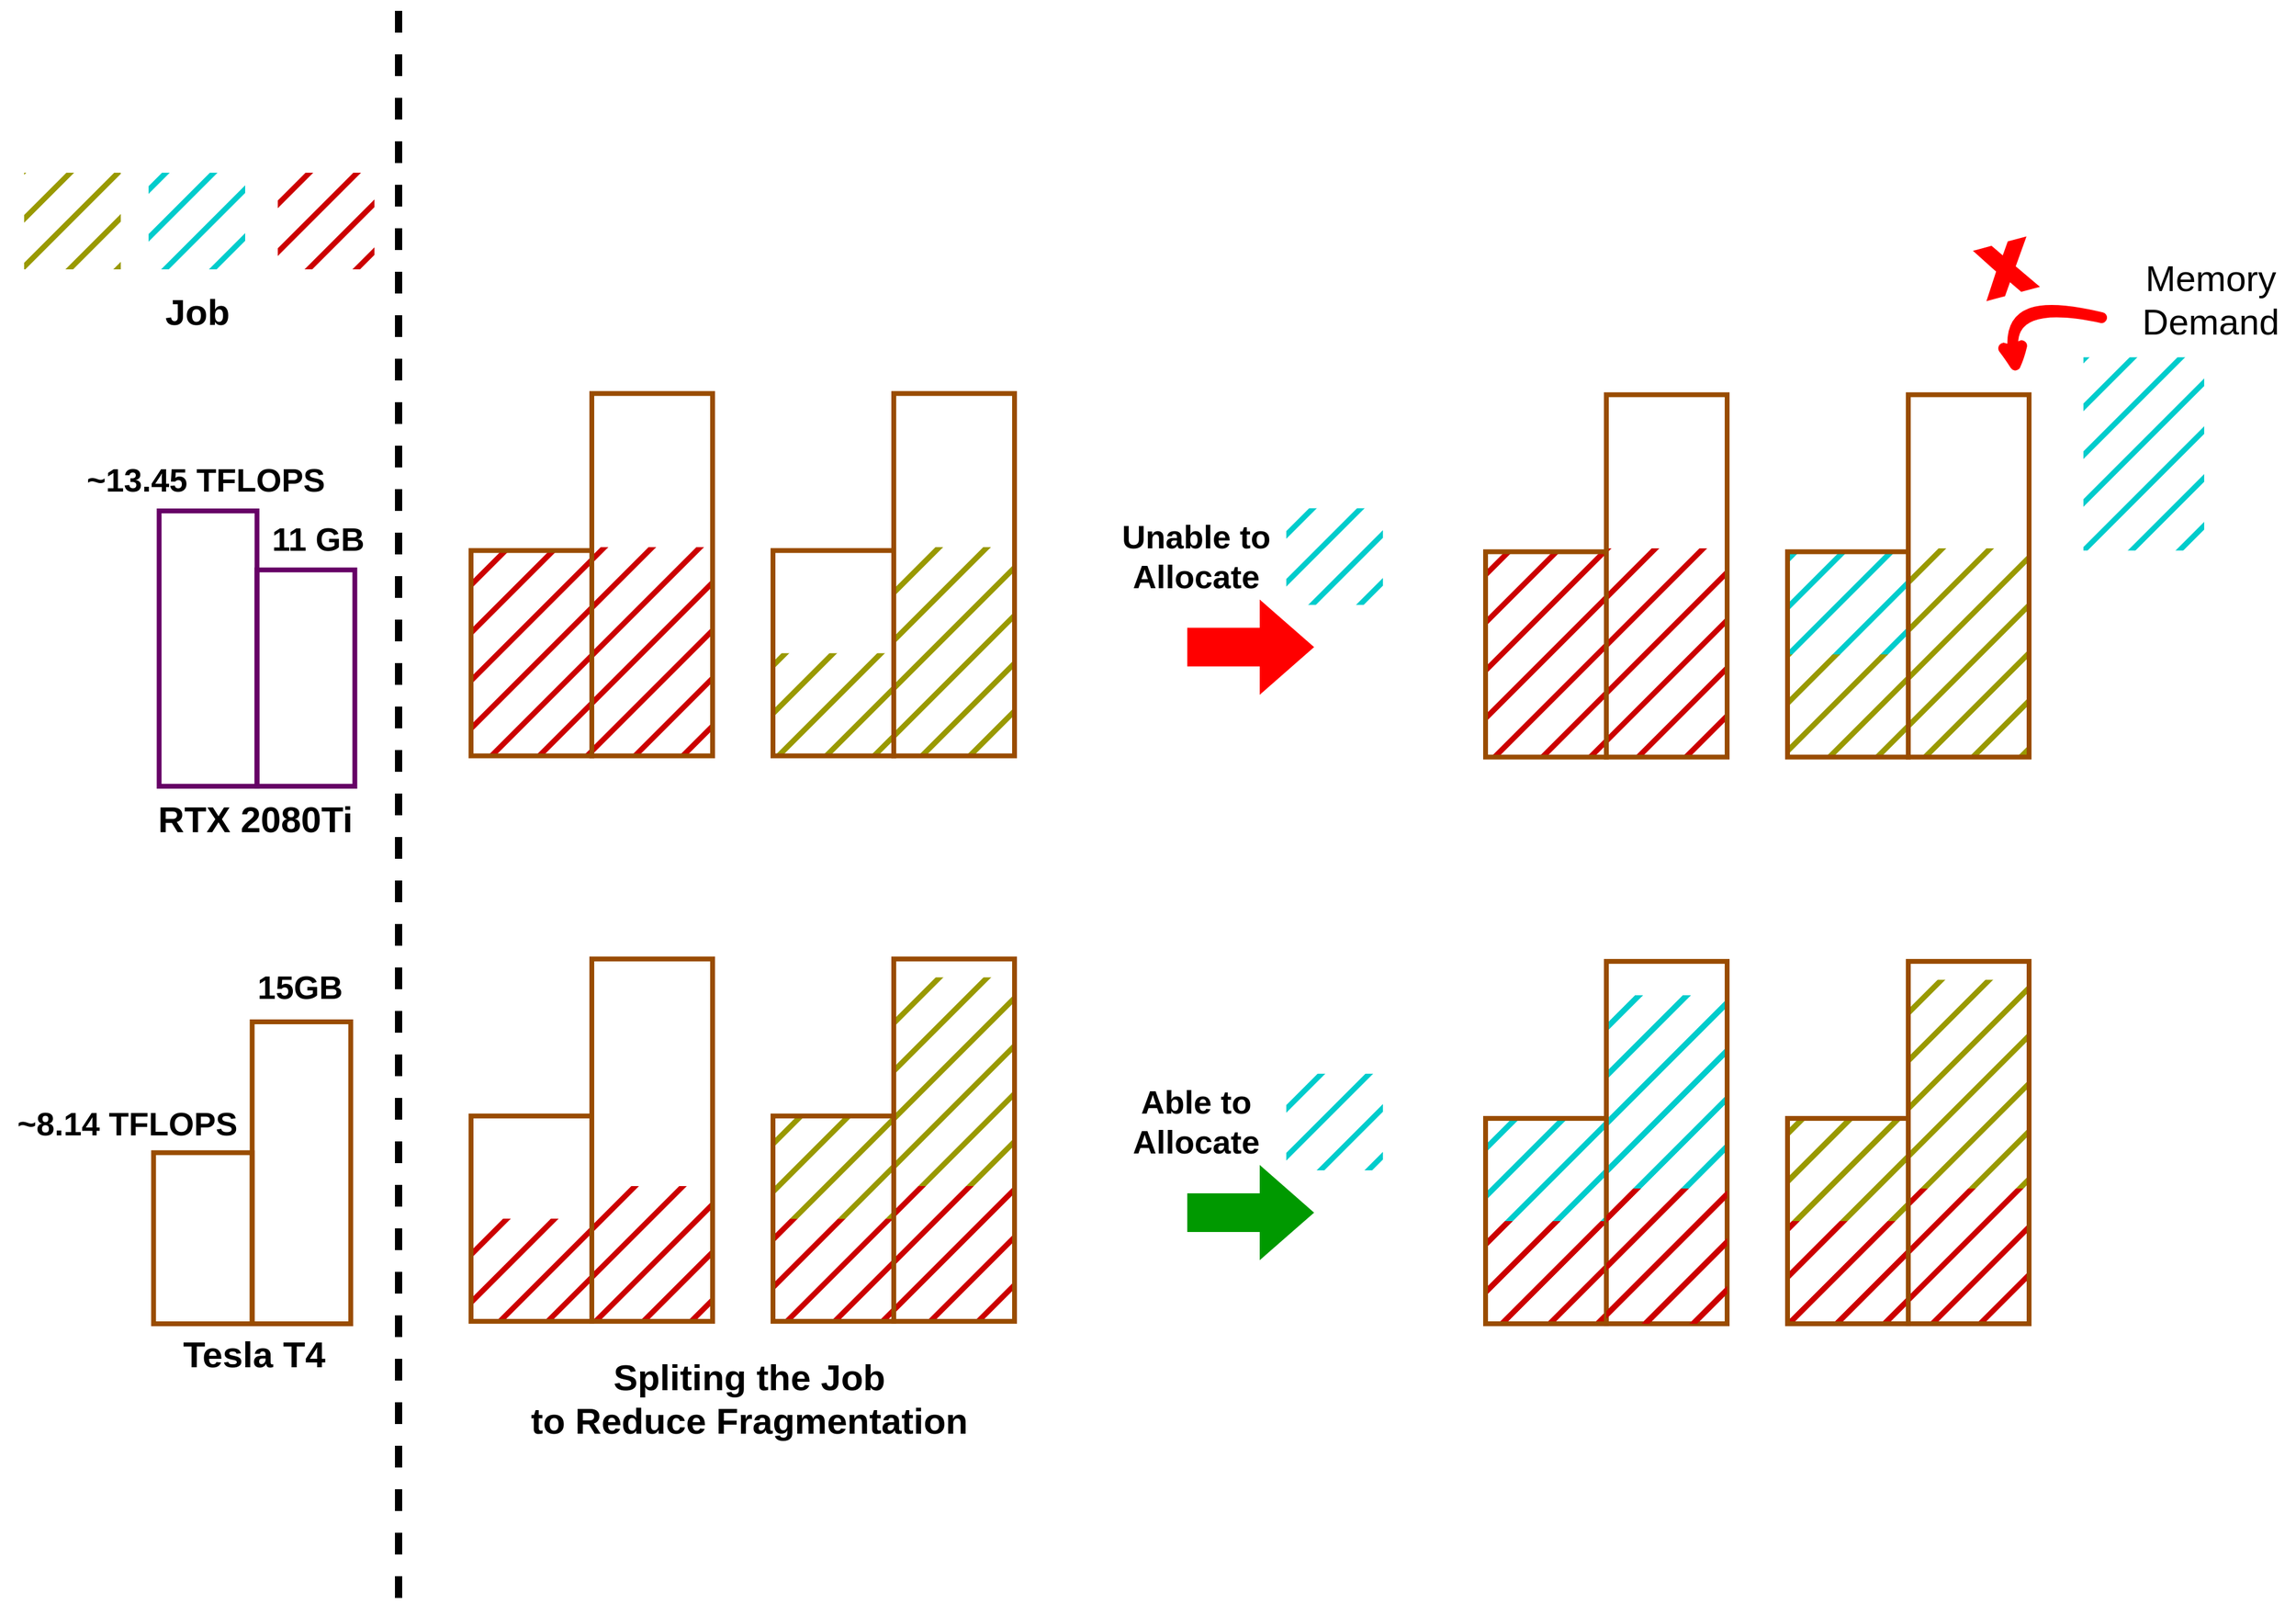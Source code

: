 <mxfile version="20.2.3" type="device"><diagram id="jOgqkO7fsP0xOH7pFkIX" name="第 1 页"><mxGraphModel dx="517" dy="4796" grid="1" gridSize="10" guides="1" tooltips="1" connect="1" arrows="1" fold="1" page="1" pageScale="1" pageWidth="827" pageHeight="1169" math="0" shadow="0"><root><mxCell id="0"/><mxCell id="1" parent="0"/><mxCell id="PcUgP4oOOBcGrtsSLSnk-47" value="" style="rounded=0;whiteSpace=wrap;html=1;strokeWidth=3;fillColor=#CC0000;fontColor=#000000;strokeColor=none;fillStyle=hatch;container=0;fontStyle=1;fontFamily=Arail;fontSize=70;" parent="1" vertex="1"><mxGeometry x="2470" y="-2026.2" width="100" height="170" as="geometry"/></mxCell><mxCell id="PcUgP4oOOBcGrtsSLSnk-12" value="" style="rounded=0;whiteSpace=wrap;html=1;strokeWidth=4;fillColor=none;fillStyle=zigzag-line;strokeColor=#994C00;" parent="1" vertex="1"><mxGeometry x="2470" y="-2027.2" width="100" height="170" as="geometry"/></mxCell><mxCell id="biXRygZqvyVzelTRZ-H6-76" value="" style="rounded=0;whiteSpace=wrap;html=1;strokeWidth=3;fillColor=#CC0000;fontColor=#000000;strokeColor=none;fillStyle=hatch;container=0;fontStyle=1;fontFamily=Arail;fontSize=70;" vertex="1" parent="1"><mxGeometry x="3560" y="-1472.04" width="100" height="85" as="geometry"/></mxCell><mxCell id="biXRygZqvyVzelTRZ-H6-86" value="" style="rounded=0;whiteSpace=wrap;html=1;strokeWidth=3;fillColor=#CC0000;fontColor=#000000;strokeColor=none;fillStyle=hatch;container=0;fontStyle=1;fontFamily=Arail;fontSize=70;" vertex="1" parent="1"><mxGeometry x="3410" y="-1499" width="100" height="111.96" as="geometry"/></mxCell><mxCell id="biXRygZqvyVzelTRZ-H6-84" value="" style="rounded=0;whiteSpace=wrap;html=1;strokeWidth=3;fillColor=#CC0000;fontColor=#000000;strokeColor=none;fillStyle=hatch;container=0;fontStyle=1;fontFamily=Arail;fontSize=70;" vertex="1" parent="1"><mxGeometry x="3310" y="-1472.04" width="100" height="85" as="geometry"/></mxCell><mxCell id="biXRygZqvyVzelTRZ-H6-80" value="" style="rounded=0;whiteSpace=wrap;html=1;strokeWidth=3;fillColor=#00CCCC;fontColor=#000000;strokeColor=none;fillStyle=hatch;container=0;fontStyle=1;fontFamily=Arail;fontSize=70;" vertex="1" parent="1"><mxGeometry x="3310" y="-1557.04" width="100" height="85" as="geometry"/></mxCell><mxCell id="biXRygZqvyVzelTRZ-H6-81" value="" style="rounded=0;whiteSpace=wrap;html=1;strokeWidth=3;fillColor=#00CCCC;fontColor=#000000;strokeColor=none;fillStyle=hatch;container=0;fontStyle=1;fontFamily=Arail;fontSize=70;" vertex="1" parent="1"><mxGeometry x="3410" y="-1659.0" width="100" height="160" as="geometry"/></mxCell><mxCell id="biXRygZqvyVzelTRZ-H6-85" value="" style="rounded=0;whiteSpace=wrap;html=1;strokeWidth=3;fillColor=#00CCCC;fontColor=#000000;strokeColor=none;fillStyle=hatch;container=0;fontStyle=1;fontFamily=Arail;fontSize=70;" vertex="1" parent="1"><mxGeometry x="3410" y="-1659.0" width="100" height="160" as="geometry"/></mxCell><mxCell id="biXRygZqvyVzelTRZ-H6-78" value="" style="rounded=0;whiteSpace=wrap;html=1;strokeWidth=3;fillColor=#999900;fontColor=#000000;strokeColor=none;fillStyle=hatch;container=0;fontStyle=1;fontFamily=Arail;fontSize=70;" vertex="1" parent="1"><mxGeometry x="3560" y="-1557.04" width="100" height="85" as="geometry"/></mxCell><mxCell id="biXRygZqvyVzelTRZ-H6-77" value="" style="rounded=0;whiteSpace=wrap;html=1;strokeWidth=3;fillColor=#CC0000;fontColor=#000000;strokeColor=none;fillStyle=hatch;container=0;fontStyle=1;fontFamily=Arail;fontSize=70;" vertex="1" parent="1"><mxGeometry x="3660" y="-1499" width="100" height="111.96" as="geometry"/></mxCell><mxCell id="biXRygZqvyVzelTRZ-H6-79" value="" style="rounded=0;whiteSpace=wrap;html=1;strokeWidth=3;fillColor=#999900;fontColor=#000000;strokeColor=none;fillStyle=hatch;container=0;fontStyle=1;fontFamily=Arail;fontSize=70;" vertex="1" parent="1"><mxGeometry x="3660" y="-1671.8" width="100" height="172.8" as="geometry"/></mxCell><mxCell id="biXRygZqvyVzelTRZ-H6-87" value="" style="rounded=0;whiteSpace=wrap;html=1;strokeWidth=3;fillColor=#00CCCC;fontColor=#000000;strokeColor=none;fillStyle=hatch;container=0;fontStyle=1;fontFamily=Arail;fontSize=70;" vertex="1" parent="1"><mxGeometry x="3411" y="-1659.0" width="100" height="160" as="geometry"/></mxCell><mxCell id="biXRygZqvyVzelTRZ-H6-88" value="" style="rounded=0;whiteSpace=wrap;html=1;strokeWidth=3;fillColor=#CC0000;fontColor=#000000;strokeColor=none;fillStyle=hatch;container=0;fontStyle=1;fontFamily=Arail;fontSize=70;" vertex="1" parent="1"><mxGeometry x="3411" y="-1499" width="100" height="111.96" as="geometry"/></mxCell><mxCell id="biXRygZqvyVzelTRZ-H6-89" value="" style="rounded=0;whiteSpace=wrap;html=1;strokeWidth=3;fillColor=#CC0000;fontColor=#000000;strokeColor=none;fillStyle=hatch;container=0;fontStyle=1;fontFamily=Arail;fontSize=70;" vertex="1" parent="1"><mxGeometry x="3311" y="-1472.04" width="100" height="85" as="geometry"/></mxCell><mxCell id="biXRygZqvyVzelTRZ-H6-90" value="" style="rounded=0;whiteSpace=wrap;html=1;strokeWidth=3;fillColor=#00CCCC;fontColor=#000000;strokeColor=none;fillStyle=hatch;container=0;fontStyle=1;fontFamily=Arail;fontSize=70;" vertex="1" parent="1"><mxGeometry x="3311" y="-1557.04" width="100" height="85" as="geometry"/></mxCell><mxCell id="biXRygZqvyVzelTRZ-H6-91" value="" style="rounded=0;whiteSpace=wrap;html=1;strokeWidth=3;fillColor=#999900;fontColor=#000000;strokeColor=none;fillStyle=hatch;container=0;fontStyle=1;fontFamily=Arail;fontSize=70;" vertex="1" parent="1"><mxGeometry x="3561" y="-1557.04" width="100" height="85" as="geometry"/></mxCell><mxCell id="biXRygZqvyVzelTRZ-H6-92" value="" style="rounded=0;whiteSpace=wrap;html=1;strokeWidth=3;fillColor=#CC0000;fontColor=#000000;strokeColor=none;fillStyle=hatch;container=0;fontStyle=1;fontFamily=Arail;fontSize=70;" vertex="1" parent="1"><mxGeometry x="3561" y="-1472.04" width="100" height="85" as="geometry"/></mxCell><mxCell id="PcUgP4oOOBcGrtsSLSnk-102" value="" style="rounded=0;whiteSpace=wrap;html=1;strokeWidth=3;fillColor=#00CCCC;fontColor=#000000;strokeColor=none;fillStyle=hatch;container=0;fontStyle=1;fontFamily=Arail;fontSize=70;" parent="1" vertex="1"><mxGeometry x="3560" y="-2025.2" width="100" height="85" as="geometry"/></mxCell><mxCell id="biXRygZqvyVzelTRZ-H6-12" value="" style="rounded=0;whiteSpace=wrap;html=1;strokeWidth=3;fillColor=#CC0000;fontColor=#000000;strokeColor=none;fillStyle=hatch;container=0;fontStyle=1;fontFamily=Arail;fontSize=70;" vertex="1" parent="1"><mxGeometry x="3310" y="-2025.2" width="100" height="170" as="geometry"/></mxCell><mxCell id="biXRygZqvyVzelTRZ-H6-13" value="" style="rounded=0;whiteSpace=wrap;html=1;strokeWidth=3;fillColor=#CC0000;fontColor=#000000;strokeColor=none;fillStyle=hatch;container=0;fontStyle=1;fontFamily=Arail;fontSize=70;" vertex="1" parent="1"><mxGeometry x="3410" y="-2029" width="100" height="173.8" as="geometry"/></mxCell><mxCell id="biXRygZqvyVzelTRZ-H6-14" value="" style="rounded=0;whiteSpace=wrap;html=1;strokeWidth=3;fillColor=#999900;fontColor=#000000;strokeColor=none;fillStyle=hatch;container=0;fontStyle=1;fontFamily=Arail;fontSize=70;" vertex="1" parent="1"><mxGeometry x="3560" y="-1941.2" width="100" height="85" as="geometry"/></mxCell><mxCell id="biXRygZqvyVzelTRZ-H6-15" value="" style="rounded=0;whiteSpace=wrap;html=1;strokeWidth=3;fillColor=#999900;fontColor=#000000;strokeColor=none;fillStyle=hatch;container=0;fontStyle=1;fontFamily=Arail;fontSize=70;" vertex="1" parent="1"><mxGeometry x="3660" y="-2029.0" width="100" height="172.8" as="geometry"/></mxCell><mxCell id="PcUgP4oOOBcGrtsSLSnk-48" value="" style="rounded=0;whiteSpace=wrap;html=1;strokeWidth=3;fillColor=#CC0000;fontColor=#000000;strokeColor=none;fillStyle=hatch;container=0;fontStyle=1;fontFamily=Arail;fontSize=70;" parent="1" vertex="1"><mxGeometry x="2570" y="-2030" width="100" height="173.8" as="geometry"/></mxCell><mxCell id="biXRygZqvyVzelTRZ-H6-5" value="" style="rounded=0;whiteSpace=wrap;html=1;strokeWidth=3;fillColor=#999900;fontColor=#000000;strokeColor=none;fillStyle=hatch;container=0;fontStyle=1;fontFamily=Arail;fontSize=70;" vertex="1" parent="1"><mxGeometry x="2720" y="-1942.2" width="100" height="85" as="geometry"/></mxCell><mxCell id="biXRygZqvyVzelTRZ-H6-6" value="" style="rounded=0;whiteSpace=wrap;html=1;strokeWidth=3;fillColor=#999900;fontColor=#000000;strokeColor=none;fillStyle=hatch;container=0;fontStyle=1;fontFamily=Arail;fontSize=70;" vertex="1" parent="1"><mxGeometry x="2820" y="-2030.0" width="100" height="172.8" as="geometry"/></mxCell><mxCell id="biXRygZqvyVzelTRZ-H6-48" value="" style="rounded=0;whiteSpace=wrap;html=1;strokeWidth=3;fillColor=#CC0000;fontColor=#000000;strokeColor=none;fillStyle=hatch;container=0;fontStyle=1;fontFamily=Arail;fontSize=70;" vertex="1" parent="1"><mxGeometry x="2720" y="-1474.04" width="100" height="85" as="geometry"/></mxCell><mxCell id="biXRygZqvyVzelTRZ-H6-49" value="" style="rounded=0;whiteSpace=wrap;html=1;strokeWidth=3;fillColor=#CC0000;fontColor=#000000;strokeColor=none;fillStyle=hatch;container=0;fontStyle=1;fontFamily=Arail;fontSize=70;" vertex="1" parent="1"><mxGeometry x="2820" y="-1501" width="100" height="111.96" as="geometry"/></mxCell><mxCell id="biXRygZqvyVzelTRZ-H6-56" value="" style="rounded=0;whiteSpace=wrap;html=1;strokeWidth=3;fillColor=#999900;fontColor=#000000;strokeColor=none;fillStyle=hatch;container=0;fontStyle=1;fontFamily=Arail;fontSize=70;" vertex="1" parent="1"><mxGeometry x="2720" y="-1558.84" width="100" height="85" as="geometry"/></mxCell><mxCell id="biXRygZqvyVzelTRZ-H6-57" value="" style="rounded=0;whiteSpace=wrap;html=1;strokeWidth=3;fillColor=#999900;fontColor=#000000;strokeColor=none;fillStyle=hatch;container=0;fontStyle=1;fontFamily=Arail;fontSize=70;" vertex="1" parent="1"><mxGeometry x="2820" y="-1673.8" width="100" height="172.8" as="geometry"/></mxCell><mxCell id="biXRygZqvyVzelTRZ-H6-67" value="" style="rounded=0;whiteSpace=wrap;html=1;strokeWidth=3;fillColor=#CC0000;fontColor=#000000;strokeColor=none;fillStyle=hatch;container=0;fontStyle=1;fontFamily=Arail;fontSize=70;" vertex="1" parent="1"><mxGeometry x="2570" y="-1501" width="100" height="111.96" as="geometry"/></mxCell><mxCell id="biXRygZqvyVzelTRZ-H6-69" value="" style="rounded=0;whiteSpace=wrap;html=1;strokeWidth=3;fillColor=#CC0000;fontColor=#000000;strokeColor=none;fillStyle=hatch;container=0;fontStyle=1;fontFamily=Arail;fontSize=70;" vertex="1" parent="1"><mxGeometry x="2470" y="-1474.04" width="100" height="85" as="geometry"/></mxCell><mxCell id="PcUgP4oOOBcGrtsSLSnk-19" value="" style="html=1;shadow=0;dashed=0;align=center;verticalAlign=middle;shape=mxgraph.arrows2.arrow;dy=0.6;dx=40;notch=0;sketch=0;fillStyle=solid;fontSize=28;strokeColor=#009900;strokeWidth=4;fillColor=#009900;" parent="1" vertex="1"><mxGeometry x="3065" y="-1514.04" width="100" height="70" as="geometry"/></mxCell><mxCell id="biXRygZqvyVzelTRZ-H6-9" value="" style="rounded=0;whiteSpace=wrap;html=1;strokeWidth=4;fillColor=none;fillStyle=zigzag-line;strokeColor=#994C00;" vertex="1" parent="1"><mxGeometry x="3560" y="-2026.2" width="100" height="170" as="geometry"/></mxCell><mxCell id="biXRygZqvyVzelTRZ-H6-4" value="" style="rounded=0;whiteSpace=wrap;html=1;strokeWidth=4;fillColor=none;fillStyle=zigzag-line;strokeColor=#994C00;" vertex="1" parent="1"><mxGeometry x="2820" y="-2157.2" width="100" height="300" as="geometry"/></mxCell><mxCell id="biXRygZqvyVzelTRZ-H6-3" value="" style="rounded=0;whiteSpace=wrap;html=1;strokeWidth=4;fillColor=none;fillStyle=zigzag-line;strokeColor=#994C00;" vertex="1" parent="1"><mxGeometry x="2720" y="-2027.2" width="100" height="170" as="geometry"/></mxCell><mxCell id="PcUgP4oOOBcGrtsSLSnk-16" value="" style="rounded=0;whiteSpace=wrap;html=1;strokeWidth=4;fillColor=none;fillStyle=zigzag-line;strokeColor=#994C00;" parent="1" vertex="1"><mxGeometry x="2570" y="-2157.2" width="100" height="300" as="geometry"/></mxCell><mxCell id="PcUgP4oOOBcGrtsSLSnk-91" value="" style="rounded=0;whiteSpace=wrap;html=1;strokeWidth=3;fillColor=#00CCCC;fontColor=#000000;strokeColor=none;fillStyle=hatch;container=0;fontStyle=1;fontFamily=Arail;fontSize=70;" parent="1" vertex="1"><mxGeometry x="3805" y="-2187.2" width="100" height="160" as="geometry"/></mxCell><mxCell id="PcUgP4oOOBcGrtsSLSnk-46" value="" style="rounded=0;whiteSpace=wrap;html=1;strokeWidth=3;fillColor=#999900;fontColor=#000000;strokeColor=none;fillStyle=hatch;container=0;fontStyle=1;fontFamily=Arail;fontSize=70;" parent="1" vertex="1"><mxGeometry x="2100" y="-2340.0" width="80" height="80" as="geometry"/></mxCell><mxCell id="PcUgP4oOOBcGrtsSLSnk-25" value="" style="endArrow=none;dashed=1;html=1;rounded=0;fontSize=70;strokeColor=#000000;strokeWidth=6;" parent="1" edge="1"><mxGeometry width="50" height="50" relative="1" as="geometry"><mxPoint x="2410" y="-1160" as="sourcePoint"/><mxPoint x="2410" y="-2480" as="targetPoint"/></mxGeometry></mxCell><mxCell id="PcUgP4oOOBcGrtsSLSnk-27" value="" style="group" parent="1" vertex="1" connectable="0"><mxGeometry x="2149" y="-2140" width="266.76" height="404.64" as="geometry"/></mxCell><mxCell id="PcUgP4oOOBcGrtsSLSnk-33" value="" style="group" parent="PcUgP4oOOBcGrtsSLSnk-27" vertex="1" connectable="0"><mxGeometry x="58.16" y="503" width="163.24" height="250" as="geometry"/></mxCell><mxCell id="PcUgP4oOOBcGrtsSLSnk-34" value="" style="rounded=0;whiteSpace=wrap;html=1;strokeWidth=4;fillColor=none;fillStyle=zigzag-line;strokeColor=#994C00;" parent="PcUgP4oOOBcGrtsSLSnk-33" vertex="1"><mxGeometry y="108.333" width="81.62" height="141.667" as="geometry"/></mxCell><mxCell id="PcUgP4oOOBcGrtsSLSnk-35" value="" style="rounded=0;whiteSpace=wrap;html=1;strokeWidth=4;fillColor=none;fillStyle=zigzag-line;strokeColor=#994C00;" parent="PcUgP4oOOBcGrtsSLSnk-33" vertex="1"><mxGeometry x="81.62" width="81.62" height="250" as="geometry"/></mxCell><mxCell id="PcUgP4oOOBcGrtsSLSnk-28" value="&lt;span style=&quot;font-weight: 700; font-size: 27px;&quot;&gt;~13.45 TFLOPS&lt;/span&gt;" style="text;html=1;align=center;verticalAlign=middle;resizable=0;points=[];autosize=1;strokeColor=none;fillColor=none;fontSize=27;" parent="PcUgP4oOOBcGrtsSLSnk-27" vertex="1"><mxGeometry x="-9.002" y="29.997" width="220" height="50" as="geometry"/></mxCell><mxCell id="PcUgP4oOOBcGrtsSLSnk-29" value="RTX 2080Ti&lt;br style=&quot;font-size: 30px;&quot;&gt;&amp;nbsp;" style="text;html=1;align=center;verticalAlign=middle;resizable=0;points=[];autosize=1;strokeColor=none;fillColor=none;fontSize=30;fontStyle=1" parent="PcUgP4oOOBcGrtsSLSnk-27" vertex="1"><mxGeometry x="51.999" y="307.971" width="180" height="90" as="geometry"/></mxCell><mxCell id="PcUgP4oOOBcGrtsSLSnk-30" value="" style="rounded=0;whiteSpace=wrap;html=1;strokeWidth=4;fillColor=none;strokeColor=#660066;" parent="PcUgP4oOOBcGrtsSLSnk-27" vertex="1"><mxGeometry x="62.759" y="79.996" width="81.013" height="227.971" as="geometry"/></mxCell><mxCell id="PcUgP4oOOBcGrtsSLSnk-31" value="" style="rounded=0;whiteSpace=wrap;html=1;strokeWidth=4;fillColor=none;strokeColor=#660066;" parent="PcUgP4oOOBcGrtsSLSnk-27" vertex="1"><mxGeometry x="143.772" y="128.847" width="81.013" height="179.12" as="geometry"/></mxCell><mxCell id="PcUgP4oOOBcGrtsSLSnk-32" value="&lt;span style=&quot;font-weight: 700; font-size: 27px;&quot;&gt;11 GB&lt;/span&gt;" style="text;html=1;align=center;verticalAlign=middle;resizable=0;points=[];autosize=1;strokeColor=none;fillColor=none;fontSize=27;" parent="PcUgP4oOOBcGrtsSLSnk-27" vertex="1"><mxGeometry x="143.773" y="78.846" width="100" height="50" as="geometry"/></mxCell><mxCell id="PcUgP4oOOBcGrtsSLSnk-36" value="Job" style="text;html=1;align=center;verticalAlign=middle;resizable=0;points=[];autosize=1;strokeColor=none;fillColor=none;fontSize=30;fontStyle=1" parent="1" vertex="1"><mxGeometry x="2203" y="-2250" width="80" height="50" as="geometry"/></mxCell><mxCell id="PcUgP4oOOBcGrtsSLSnk-37" value="&lt;font style=&quot;font-size: 30px;&quot;&gt;&lt;b style=&quot;font-size: 30px;&quot;&gt;Tesla T4&lt;/b&gt;&lt;/font&gt;" style="text;html=1;align=center;verticalAlign=middle;resizable=0;points=[];autosize=1;strokeColor=none;fillColor=none;fontSize=30;" parent="1" vertex="1"><mxGeometry x="2220.163" y="-1387.037" width="140" height="50" as="geometry"/></mxCell><mxCell id="PcUgP4oOOBcGrtsSLSnk-38" value="&lt;span style=&quot;font-size: 27px;&quot;&gt;15GB&lt;/span&gt;" style="text;html=1;align=center;verticalAlign=middle;resizable=0;points=[];autosize=1;strokeColor=none;fillColor=none;fontSize=27;fontStyle=1" parent="1" vertex="1"><mxGeometry x="2283.159" y="-1690" width="90" height="50" as="geometry"/></mxCell><mxCell id="PcUgP4oOOBcGrtsSLSnk-39" value="&lt;span style=&quot;font-size: 27px;&quot;&gt;~8.14 TFLOPS&lt;/span&gt;" style="text;html=1;align=center;verticalAlign=middle;resizable=0;points=[];autosize=1;strokeColor=none;fillColor=none;fontSize=27;fontStyle=1" parent="1" vertex="1"><mxGeometry x="2080.0" y="-1576.999" width="210" height="50" as="geometry"/></mxCell><mxCell id="PcUgP4oOOBcGrtsSLSnk-42" value="" style="rounded=0;whiteSpace=wrap;html=1;strokeWidth=3;fillColor=#CC0000;fontColor=#000000;strokeColor=none;fillStyle=hatch;container=0;fontStyle=1;fontFamily=Arail;fontSize=70;" parent="1" vertex="1"><mxGeometry x="2310" y="-2340.0" width="80" height="80" as="geometry"/></mxCell><mxCell id="PcUgP4oOOBcGrtsSLSnk-44" value="" style="rounded=0;whiteSpace=wrap;html=1;strokeWidth=3;fillColor=#00CCCC;fontColor=#000000;strokeColor=none;fillStyle=hatch;container=0;fontStyle=1;fontFamily=Arail;fontSize=70;" parent="1" vertex="1"><mxGeometry x="2203" y="-2340" width="80" height="80" as="geometry"/></mxCell><mxCell id="PcUgP4oOOBcGrtsSLSnk-61" value="" style="html=1;shadow=0;dashed=0;align=center;verticalAlign=middle;shape=mxgraph.arrows2.arrow;dy=0.6;dx=40;notch=0;sketch=0;fillStyle=solid;fontSize=28;strokeColor=#FF0000;strokeWidth=4;fillColor=#FF0000;" parent="1" vertex="1"><mxGeometry x="3065" y="-1982.2" width="100" height="70" as="geometry"/></mxCell><mxCell id="PcUgP4oOOBcGrtsSLSnk-62" value="Unable to&lt;br&gt;Allocate" style="text;html=1;align=center;verticalAlign=middle;resizable=0;points=[];autosize=1;strokeColor=none;fillColor=none;fontSize=27;fontStyle=1" parent="1" vertex="1"><mxGeometry x="2995" y="-2062.2" width="150" height="80" as="geometry"/></mxCell><mxCell id="PcUgP4oOOBcGrtsSLSnk-63" value="" style="rounded=0;whiteSpace=wrap;html=1;strokeWidth=3;fillColor=#00CCCC;fontColor=#000000;strokeColor=none;fillStyle=hatch;container=0;fontStyle=1;fontFamily=Arail;fontSize=70;" parent="1" vertex="1"><mxGeometry x="3145" y="-2062.2" width="80" height="80" as="geometry"/></mxCell><mxCell id="PcUgP4oOOBcGrtsSLSnk-76" value="" style="endArrow=none;html=1;fontSize=28;strokeWidth=9;curved=1;sketch=1;strokeColor=#FF0000;startArrow=classic;startFill=1;" parent="1" edge="1"><mxGeometry width="50" height="50" relative="1" as="geometry"><mxPoint x="3750" y="-2170.86" as="sourcePoint"/><mxPoint x="3820" y="-2220" as="targetPoint"/><Array as="points"><mxPoint x="3740" y="-2240"/></Array></mxGeometry></mxCell><mxCell id="PcUgP4oOOBcGrtsSLSnk-78" value="" style="verticalLabelPosition=bottom;verticalAlign=top;html=1;shape=mxgraph.basic.x;fillStyle=solid;fontSize=28;strokeColor=#FF0000;strokeWidth=4;fillColor=#FF0000;sketch=0;rotation=-15;" parent="1" vertex="1"><mxGeometry x="3722" y="-2280.0" width="38.41" height="39.14" as="geometry"/></mxCell><mxCell id="PcUgP4oOOBcGrtsSLSnk-81" value="&lt;font style=&quot;font-size: 30px;&quot;&gt;Memory&lt;br&gt;Demand&lt;/font&gt;" style="text;html=1;align=center;verticalAlign=middle;resizable=0;points=[];autosize=1;strokeColor=none;fillColor=none;" parent="1" vertex="1"><mxGeometry x="3840" y="-2280" width="140" height="90" as="geometry"/></mxCell><mxCell id="biXRygZqvyVzelTRZ-H6-8" value="" style="rounded=0;whiteSpace=wrap;html=1;strokeWidth=4;fillColor=none;fillStyle=zigzag-line;strokeColor=#994C00;" vertex="1" parent="1"><mxGeometry x="3660" y="-2156.2" width="100" height="300" as="geometry"/></mxCell><mxCell id="biXRygZqvyVzelTRZ-H6-10" value="" style="rounded=0;whiteSpace=wrap;html=1;strokeWidth=4;fillColor=none;fillStyle=zigzag-line;strokeColor=#994C00;" vertex="1" parent="1"><mxGeometry x="3310" y="-2026.2" width="100" height="170" as="geometry"/></mxCell><mxCell id="biXRygZqvyVzelTRZ-H6-11" value="" style="rounded=0;whiteSpace=wrap;html=1;strokeWidth=4;fillColor=none;fillStyle=zigzag-line;strokeColor=#994C00;" vertex="1" parent="1"><mxGeometry x="3410" y="-2156.2" width="100" height="300" as="geometry"/></mxCell><mxCell id="biXRygZqvyVzelTRZ-H6-42" value="" style="rounded=0;whiteSpace=wrap;html=1;strokeWidth=4;fillColor=none;fillStyle=zigzag-line;strokeColor=#994C00;" vertex="1" parent="1"><mxGeometry x="2820" y="-1689.04" width="100" height="300" as="geometry"/></mxCell><mxCell id="biXRygZqvyVzelTRZ-H6-43" value="" style="rounded=0;whiteSpace=wrap;html=1;strokeWidth=4;fillColor=none;fillStyle=zigzag-line;strokeColor=#994C00;" vertex="1" parent="1"><mxGeometry x="2720" y="-1559.04" width="100" height="170" as="geometry"/></mxCell><mxCell id="biXRygZqvyVzelTRZ-H6-44" value="" style="rounded=0;whiteSpace=wrap;html=1;strokeWidth=4;fillColor=none;fillStyle=zigzag-line;strokeColor=#994C00;" vertex="1" parent="1"><mxGeometry x="2470" y="-1559.04" width="100" height="170" as="geometry"/></mxCell><mxCell id="biXRygZqvyVzelTRZ-H6-45" value="" style="rounded=0;whiteSpace=wrap;html=1;strokeWidth=4;fillColor=none;fillStyle=zigzag-line;strokeColor=#994C00;" vertex="1" parent="1"><mxGeometry x="2570" y="-1689.04" width="100" height="300" as="geometry"/></mxCell><mxCell id="biXRygZqvyVzelTRZ-H6-51" value="Able to&lt;br&gt;Allocate" style="text;html=1;align=center;verticalAlign=middle;resizable=0;points=[];autosize=1;strokeColor=none;fillColor=none;fontSize=27;fontStyle=1" vertex="1" parent="1"><mxGeometry x="3005" y="-1594.04" width="130" height="80" as="geometry"/></mxCell><mxCell id="biXRygZqvyVzelTRZ-H6-52" value="" style="rounded=0;whiteSpace=wrap;html=1;strokeWidth=3;fillColor=#00CCCC;fontColor=#000000;strokeColor=none;fillStyle=hatch;container=0;fontStyle=1;fontFamily=Arail;fontSize=70;" vertex="1" parent="1"><mxGeometry x="3145" y="-1594.04" width="80" height="80" as="geometry"/></mxCell><mxCell id="biXRygZqvyVzelTRZ-H6-72" value="" style="rounded=0;whiteSpace=wrap;html=1;strokeWidth=4;fillColor=none;fillStyle=zigzag-line;strokeColor=#994C00;" vertex="1" parent="1"><mxGeometry x="3660" y="-1687.04" width="100" height="300" as="geometry"/></mxCell><mxCell id="biXRygZqvyVzelTRZ-H6-73" value="" style="rounded=0;whiteSpace=wrap;html=1;strokeWidth=4;fillColor=none;fillStyle=zigzag-line;strokeColor=#994C00;" vertex="1" parent="1"><mxGeometry x="3560" y="-1557.04" width="100" height="170" as="geometry"/></mxCell><mxCell id="biXRygZqvyVzelTRZ-H6-74" value="" style="rounded=0;whiteSpace=wrap;html=1;strokeWidth=4;fillColor=none;fillStyle=zigzag-line;strokeColor=#994C00;" vertex="1" parent="1"><mxGeometry x="3310" y="-1557.04" width="100" height="170" as="geometry"/></mxCell><mxCell id="biXRygZqvyVzelTRZ-H6-75" value="" style="rounded=0;whiteSpace=wrap;html=1;strokeWidth=4;fillColor=none;fillStyle=zigzag-line;strokeColor=#994C00;" vertex="1" parent="1"><mxGeometry x="3410" y="-1687.04" width="100" height="300" as="geometry"/></mxCell><mxCell id="biXRygZqvyVzelTRZ-H6-82" value="" style="rounded=0;whiteSpace=wrap;html=1;strokeWidth=3;fillColor=#CC0000;fontColor=#000000;strokeColor=none;fillStyle=hatch;container=0;fontStyle=1;fontFamily=Arail;fontSize=70;" vertex="1" parent="1"><mxGeometry x="3410" y="-1499" width="100" height="111.96" as="geometry"/></mxCell><mxCell id="biXRygZqvyVzelTRZ-H6-93" value="Spliting the Job &lt;br&gt;to Reduce Fragmentation" style="text;html=1;align=center;verticalAlign=middle;resizable=0;points=[];autosize=1;strokeColor=none;fillColor=none;fontSize=30;fontStyle=1" vertex="1" parent="1"><mxGeometry x="2505" y="-1370.0" width="390" height="90" as="geometry"/></mxCell></root></mxGraphModel></diagram></mxfile>